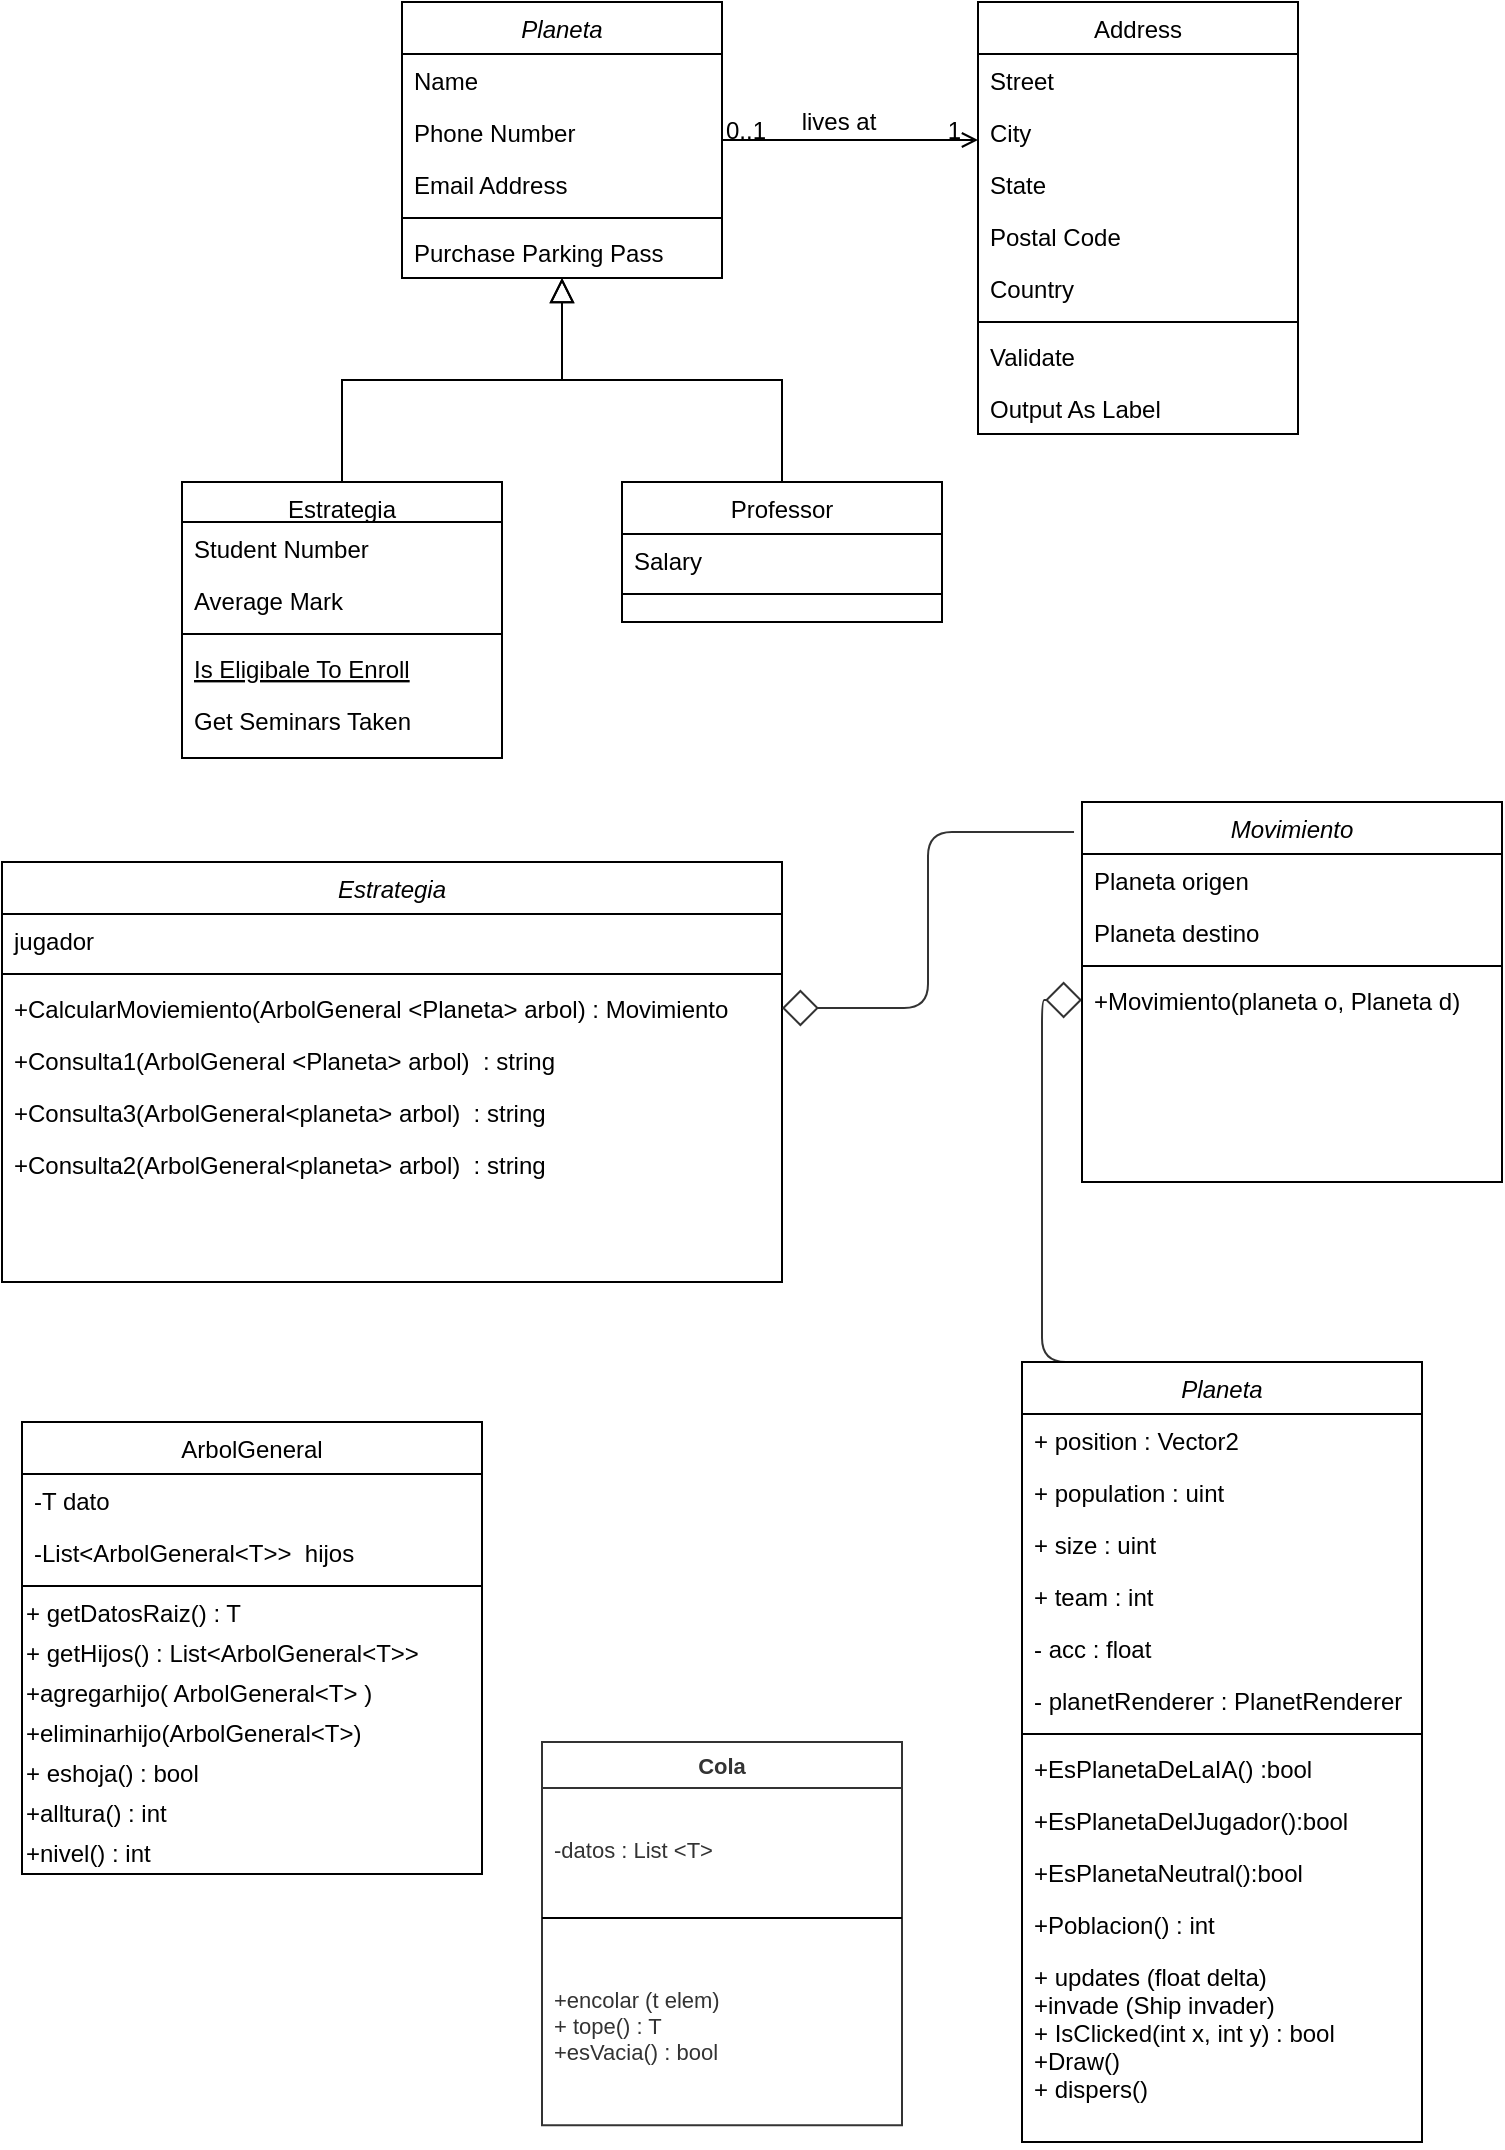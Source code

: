 <mxfile version="13.2.2" type="device"><diagram id="C5RBs43oDa-KdzZeNtuy" name="Page-1"><mxGraphModel dx="972" dy="510" grid="1" gridSize="10" guides="1" tooltips="1" connect="1" arrows="1" fold="1" page="1" pageScale="1" pageWidth="827" pageHeight="1169" math="0" shadow="0"><root><mxCell id="WIyWlLk6GJQsqaUBKTNV-0"/><mxCell id="WIyWlLk6GJQsqaUBKTNV-1" parent="WIyWlLk6GJQsqaUBKTNV-0"/><mxCell id="zkfFHV4jXpPFQw0GAbJ--0" value="Planeta" style="swimlane;fontStyle=2;align=center;verticalAlign=top;childLayout=stackLayout;horizontal=1;startSize=26;horizontalStack=0;resizeParent=1;resizeLast=0;collapsible=1;marginBottom=0;rounded=0;shadow=0;strokeWidth=1;" parent="WIyWlLk6GJQsqaUBKTNV-1" vertex="1"><mxGeometry x="220" y="120" width="160" height="138" as="geometry"><mxRectangle x="230" y="140" width="160" height="26" as="alternateBounds"/></mxGeometry></mxCell><mxCell id="zkfFHV4jXpPFQw0GAbJ--1" value="Name" style="text;align=left;verticalAlign=top;spacingLeft=4;spacingRight=4;overflow=hidden;rotatable=0;points=[[0,0.5],[1,0.5]];portConstraint=eastwest;" parent="zkfFHV4jXpPFQw0GAbJ--0" vertex="1"><mxGeometry y="26" width="160" height="26" as="geometry"/></mxCell><mxCell id="zkfFHV4jXpPFQw0GAbJ--2" value="Phone Number" style="text;align=left;verticalAlign=top;spacingLeft=4;spacingRight=4;overflow=hidden;rotatable=0;points=[[0,0.5],[1,0.5]];portConstraint=eastwest;rounded=0;shadow=0;html=0;" parent="zkfFHV4jXpPFQw0GAbJ--0" vertex="1"><mxGeometry y="52" width="160" height="26" as="geometry"/></mxCell><mxCell id="zkfFHV4jXpPFQw0GAbJ--3" value="Email Address" style="text;align=left;verticalAlign=top;spacingLeft=4;spacingRight=4;overflow=hidden;rotatable=0;points=[[0,0.5],[1,0.5]];portConstraint=eastwest;rounded=0;shadow=0;html=0;" parent="zkfFHV4jXpPFQw0GAbJ--0" vertex="1"><mxGeometry y="78" width="160" height="26" as="geometry"/></mxCell><mxCell id="zkfFHV4jXpPFQw0GAbJ--4" value="" style="line;html=1;strokeWidth=1;align=left;verticalAlign=middle;spacingTop=-1;spacingLeft=3;spacingRight=3;rotatable=0;labelPosition=right;points=[];portConstraint=eastwest;" parent="zkfFHV4jXpPFQw0GAbJ--0" vertex="1"><mxGeometry y="104" width="160" height="8" as="geometry"/></mxCell><mxCell id="zkfFHV4jXpPFQw0GAbJ--5" value="Purchase Parking Pass" style="text;align=left;verticalAlign=top;spacingLeft=4;spacingRight=4;overflow=hidden;rotatable=0;points=[[0,0.5],[1,0.5]];portConstraint=eastwest;" parent="zkfFHV4jXpPFQw0GAbJ--0" vertex="1"><mxGeometry y="112" width="160" height="26" as="geometry"/></mxCell><mxCell id="zkfFHV4jXpPFQw0GAbJ--12" value="" style="endArrow=block;endSize=10;endFill=0;shadow=0;strokeWidth=1;rounded=0;edgeStyle=elbowEdgeStyle;elbow=vertical;" parent="WIyWlLk6GJQsqaUBKTNV-1" source="zkfFHV4jXpPFQw0GAbJ--6" target="zkfFHV4jXpPFQw0GAbJ--0" edge="1"><mxGeometry width="160" relative="1" as="geometry"><mxPoint x="200" y="203" as="sourcePoint"/><mxPoint x="200" y="203" as="targetPoint"/></mxGeometry></mxCell><mxCell id="zkfFHV4jXpPFQw0GAbJ--13" value="Professor" style="swimlane;fontStyle=0;align=center;verticalAlign=top;childLayout=stackLayout;horizontal=1;startSize=26;horizontalStack=0;resizeParent=1;resizeLast=0;collapsible=1;marginBottom=0;rounded=0;shadow=0;strokeWidth=1;" parent="WIyWlLk6GJQsqaUBKTNV-1" vertex="1"><mxGeometry x="330" y="360" width="160" height="70" as="geometry"><mxRectangle x="340" y="380" width="170" height="26" as="alternateBounds"/></mxGeometry></mxCell><mxCell id="zkfFHV4jXpPFQw0GAbJ--14" value="Salary" style="text;align=left;verticalAlign=top;spacingLeft=4;spacingRight=4;overflow=hidden;rotatable=0;points=[[0,0.5],[1,0.5]];portConstraint=eastwest;" parent="zkfFHV4jXpPFQw0GAbJ--13" vertex="1"><mxGeometry y="26" width="160" height="26" as="geometry"/></mxCell><mxCell id="zkfFHV4jXpPFQw0GAbJ--15" value="" style="line;html=1;strokeWidth=1;align=left;verticalAlign=middle;spacingTop=-1;spacingLeft=3;spacingRight=3;rotatable=0;labelPosition=right;points=[];portConstraint=eastwest;" parent="zkfFHV4jXpPFQw0GAbJ--13" vertex="1"><mxGeometry y="52" width="160" height="8" as="geometry"/></mxCell><mxCell id="zkfFHV4jXpPFQw0GAbJ--16" value="" style="endArrow=block;endSize=10;endFill=0;shadow=0;strokeWidth=1;rounded=0;edgeStyle=elbowEdgeStyle;elbow=vertical;" parent="WIyWlLk6GJQsqaUBKTNV-1" source="zkfFHV4jXpPFQw0GAbJ--13" target="zkfFHV4jXpPFQw0GAbJ--0" edge="1"><mxGeometry width="160" relative="1" as="geometry"><mxPoint x="210" y="373" as="sourcePoint"/><mxPoint x="310" y="271" as="targetPoint"/></mxGeometry></mxCell><mxCell id="zkfFHV4jXpPFQw0GAbJ--17" value="Address" style="swimlane;fontStyle=0;align=center;verticalAlign=top;childLayout=stackLayout;horizontal=1;startSize=26;horizontalStack=0;resizeParent=1;resizeLast=0;collapsible=1;marginBottom=0;rounded=0;shadow=0;strokeWidth=1;" parent="WIyWlLk6GJQsqaUBKTNV-1" vertex="1"><mxGeometry x="508" y="120" width="160" height="216" as="geometry"><mxRectangle x="550" y="140" width="160" height="26" as="alternateBounds"/></mxGeometry></mxCell><mxCell id="zkfFHV4jXpPFQw0GAbJ--18" value="Street" style="text;align=left;verticalAlign=top;spacingLeft=4;spacingRight=4;overflow=hidden;rotatable=0;points=[[0,0.5],[1,0.5]];portConstraint=eastwest;" parent="zkfFHV4jXpPFQw0GAbJ--17" vertex="1"><mxGeometry y="26" width="160" height="26" as="geometry"/></mxCell><mxCell id="zkfFHV4jXpPFQw0GAbJ--19" value="City" style="text;align=left;verticalAlign=top;spacingLeft=4;spacingRight=4;overflow=hidden;rotatable=0;points=[[0,0.5],[1,0.5]];portConstraint=eastwest;rounded=0;shadow=0;html=0;" parent="zkfFHV4jXpPFQw0GAbJ--17" vertex="1"><mxGeometry y="52" width="160" height="26" as="geometry"/></mxCell><mxCell id="zkfFHV4jXpPFQw0GAbJ--20" value="State" style="text;align=left;verticalAlign=top;spacingLeft=4;spacingRight=4;overflow=hidden;rotatable=0;points=[[0,0.5],[1,0.5]];portConstraint=eastwest;rounded=0;shadow=0;html=0;" parent="zkfFHV4jXpPFQw0GAbJ--17" vertex="1"><mxGeometry y="78" width="160" height="26" as="geometry"/></mxCell><mxCell id="zkfFHV4jXpPFQw0GAbJ--21" value="Postal Code" style="text;align=left;verticalAlign=top;spacingLeft=4;spacingRight=4;overflow=hidden;rotatable=0;points=[[0,0.5],[1,0.5]];portConstraint=eastwest;rounded=0;shadow=0;html=0;" parent="zkfFHV4jXpPFQw0GAbJ--17" vertex="1"><mxGeometry y="104" width="160" height="26" as="geometry"/></mxCell><mxCell id="zkfFHV4jXpPFQw0GAbJ--22" value="Country" style="text;align=left;verticalAlign=top;spacingLeft=4;spacingRight=4;overflow=hidden;rotatable=0;points=[[0,0.5],[1,0.5]];portConstraint=eastwest;rounded=0;shadow=0;html=0;" parent="zkfFHV4jXpPFQw0GAbJ--17" vertex="1"><mxGeometry y="130" width="160" height="26" as="geometry"/></mxCell><mxCell id="zkfFHV4jXpPFQw0GAbJ--23" value="" style="line;html=1;strokeWidth=1;align=left;verticalAlign=middle;spacingTop=-1;spacingLeft=3;spacingRight=3;rotatable=0;labelPosition=right;points=[];portConstraint=eastwest;" parent="zkfFHV4jXpPFQw0GAbJ--17" vertex="1"><mxGeometry y="156" width="160" height="8" as="geometry"/></mxCell><mxCell id="zkfFHV4jXpPFQw0GAbJ--24" value="Validate" style="text;align=left;verticalAlign=top;spacingLeft=4;spacingRight=4;overflow=hidden;rotatable=0;points=[[0,0.5],[1,0.5]];portConstraint=eastwest;" parent="zkfFHV4jXpPFQw0GAbJ--17" vertex="1"><mxGeometry y="164" width="160" height="26" as="geometry"/></mxCell><mxCell id="zkfFHV4jXpPFQw0GAbJ--25" value="Output As Label" style="text;align=left;verticalAlign=top;spacingLeft=4;spacingRight=4;overflow=hidden;rotatable=0;points=[[0,0.5],[1,0.5]];portConstraint=eastwest;" parent="zkfFHV4jXpPFQw0GAbJ--17" vertex="1"><mxGeometry y="190" width="160" height="26" as="geometry"/></mxCell><mxCell id="zkfFHV4jXpPFQw0GAbJ--26" value="" style="endArrow=open;shadow=0;strokeWidth=1;strokeColor=#000000;rounded=0;endFill=1;edgeStyle=elbowEdgeStyle;elbow=vertical;" parent="WIyWlLk6GJQsqaUBKTNV-1" source="zkfFHV4jXpPFQw0GAbJ--0" target="zkfFHV4jXpPFQw0GAbJ--17" edge="1"><mxGeometry x="0.5" y="41" relative="1" as="geometry"><mxPoint x="380" y="192" as="sourcePoint"/><mxPoint x="540" y="192" as="targetPoint"/><mxPoint x="-40" y="32" as="offset"/></mxGeometry></mxCell><mxCell id="zkfFHV4jXpPFQw0GAbJ--27" value="0..1" style="resizable=0;align=left;verticalAlign=bottom;labelBackgroundColor=none;fontSize=12;" parent="zkfFHV4jXpPFQw0GAbJ--26" connectable="0" vertex="1"><mxGeometry x="-1" relative="1" as="geometry"><mxPoint y="4" as="offset"/></mxGeometry></mxCell><mxCell id="zkfFHV4jXpPFQw0GAbJ--28" value="1" style="resizable=0;align=right;verticalAlign=bottom;labelBackgroundColor=none;fontSize=12;" parent="zkfFHV4jXpPFQw0GAbJ--26" connectable="0" vertex="1"><mxGeometry x="1" relative="1" as="geometry"><mxPoint x="-7" y="4" as="offset"/></mxGeometry></mxCell><mxCell id="zkfFHV4jXpPFQw0GAbJ--29" value="lives at" style="text;html=1;resizable=0;points=[];;align=center;verticalAlign=middle;labelBackgroundColor=none;rounded=0;shadow=0;strokeWidth=1;fontSize=12;" parent="zkfFHV4jXpPFQw0GAbJ--26" vertex="1" connectable="0"><mxGeometry x="0.5" y="49" relative="1" as="geometry"><mxPoint x="-38" y="40" as="offset"/></mxGeometry></mxCell><mxCell id="zkfFHV4jXpPFQw0GAbJ--6" value="Estrategia" style="swimlane;fontStyle=0;align=center;verticalAlign=top;childLayout=stackLayout;horizontal=1;startSize=20;horizontalStack=0;resizeParent=1;resizeLast=0;collapsible=1;marginBottom=0;rounded=0;shadow=0;strokeWidth=1;" parent="WIyWlLk6GJQsqaUBKTNV-1" vertex="1"><mxGeometry x="110" y="360" width="160" height="138" as="geometry"><mxRectangle x="130" y="380" width="160" height="26" as="alternateBounds"/></mxGeometry></mxCell><mxCell id="zkfFHV4jXpPFQw0GAbJ--7" value="Student Number" style="text;align=left;verticalAlign=top;spacingLeft=4;spacingRight=4;overflow=hidden;rotatable=0;points=[[0,0.5],[1,0.5]];portConstraint=eastwest;" parent="zkfFHV4jXpPFQw0GAbJ--6" vertex="1"><mxGeometry y="20" width="160" height="26" as="geometry"/></mxCell><mxCell id="zkfFHV4jXpPFQw0GAbJ--8" value="Average Mark" style="text;align=left;verticalAlign=top;spacingLeft=4;spacingRight=4;overflow=hidden;rotatable=0;points=[[0,0.5],[1,0.5]];portConstraint=eastwest;rounded=0;shadow=0;html=0;" parent="zkfFHV4jXpPFQw0GAbJ--6" vertex="1"><mxGeometry y="46" width="160" height="26" as="geometry"/></mxCell><mxCell id="zkfFHV4jXpPFQw0GAbJ--9" value="" style="line;html=1;strokeWidth=1;align=left;verticalAlign=middle;spacingTop=-1;spacingLeft=3;spacingRight=3;rotatable=0;labelPosition=right;points=[];portConstraint=eastwest;" parent="zkfFHV4jXpPFQw0GAbJ--6" vertex="1"><mxGeometry y="72" width="160" height="8" as="geometry"/></mxCell><mxCell id="zkfFHV4jXpPFQw0GAbJ--10" value="Is Eligibale To Enroll" style="text;align=left;verticalAlign=top;spacingLeft=4;spacingRight=4;overflow=hidden;rotatable=0;points=[[0,0.5],[1,0.5]];portConstraint=eastwest;fontStyle=4" parent="zkfFHV4jXpPFQw0GAbJ--6" vertex="1"><mxGeometry y="80" width="160" height="26" as="geometry"/></mxCell><mxCell id="zkfFHV4jXpPFQw0GAbJ--11" value="Get Seminars Taken" style="text;align=left;verticalAlign=top;spacingLeft=4;spacingRight=4;overflow=hidden;rotatable=0;points=[[0,0.5],[1,0.5]];portConstraint=eastwest;" parent="zkfFHV4jXpPFQw0GAbJ--6" vertex="1"><mxGeometry y="106" width="160" height="26" as="geometry"/></mxCell><mxCell id="sq9LErEjhrOdCbwveTCE-52" value="ArbolGeneral" style="swimlane;fontStyle=0;align=center;verticalAlign=top;childLayout=stackLayout;horizontal=1;startSize=26;horizontalStack=0;resizeParent=1;resizeLast=0;collapsible=1;marginBottom=0;rounded=0;shadow=0;strokeWidth=1;" vertex="1" parent="WIyWlLk6GJQsqaUBKTNV-1"><mxGeometry x="30" y="830" width="230" height="226" as="geometry"><mxRectangle x="340" y="380" width="170" height="26" as="alternateBounds"/></mxGeometry></mxCell><mxCell id="sq9LErEjhrOdCbwveTCE-57" value="-T dato" style="text;align=left;verticalAlign=top;spacingLeft=4;spacingRight=4;overflow=hidden;rotatable=0;points=[[0,0.5],[1,0.5]];portConstraint=eastwest;" vertex="1" parent="sq9LErEjhrOdCbwveTCE-52"><mxGeometry y="26" width="230" height="26" as="geometry"/></mxCell><mxCell id="sq9LErEjhrOdCbwveTCE-53" value="-List&lt;ArbolGeneral&lt;T&gt;&gt;  hijos" style="text;align=left;verticalAlign=top;spacingLeft=4;spacingRight=4;overflow=hidden;rotatable=0;points=[[0,0.5],[1,0.5]];portConstraint=eastwest;" vertex="1" parent="sq9LErEjhrOdCbwveTCE-52"><mxGeometry y="52" width="230" height="26" as="geometry"/></mxCell><mxCell id="sq9LErEjhrOdCbwveTCE-55" value="" style="line;html=1;strokeWidth=1;align=left;verticalAlign=middle;spacingTop=-1;spacingLeft=3;spacingRight=3;rotatable=0;labelPosition=right;points=[];portConstraint=eastwest;" vertex="1" parent="sq9LErEjhrOdCbwveTCE-52"><mxGeometry y="78" width="230" height="8" as="geometry"/></mxCell><mxCell id="sq9LErEjhrOdCbwveTCE-69" value="+ getDatosRaiz() : T" style="text;html=1;align=left;verticalAlign=middle;resizable=0;points=[];autosize=1;" vertex="1" parent="sq9LErEjhrOdCbwveTCE-52"><mxGeometry y="86" width="230" height="20" as="geometry"/></mxCell><mxCell id="sq9LErEjhrOdCbwveTCE-67" value="+ getHijos() :&amp;nbsp;List&amp;lt;ArbolGeneral&amp;lt;T&amp;gt;&amp;gt;" style="text;html=1;align=left;verticalAlign=middle;resizable=0;points=[];autosize=1;" vertex="1" parent="sq9LErEjhrOdCbwveTCE-52"><mxGeometry y="106" width="230" height="20" as="geometry"/></mxCell><mxCell id="sq9LErEjhrOdCbwveTCE-58" value="+agregarhijo( ArbolGeneral&amp;lt;T&amp;gt; )" style="text;html=1;align=left;verticalAlign=middle;resizable=0;points=[];autosize=1;" vertex="1" parent="sq9LErEjhrOdCbwveTCE-52"><mxGeometry y="126" width="230" height="20" as="geometry"/></mxCell><mxCell id="sq9LErEjhrOdCbwveTCE-74" value="+eliminarhijo(ArbolGeneral&amp;lt;T&amp;gt;)" style="text;html=1;align=left;verticalAlign=middle;resizable=0;points=[];autosize=1;" vertex="1" parent="sq9LErEjhrOdCbwveTCE-52"><mxGeometry y="146" width="230" height="20" as="geometry"/></mxCell><mxCell id="sq9LErEjhrOdCbwveTCE-76" value="+ eshoja() : bool" style="text;html=1;align=left;verticalAlign=middle;resizable=0;points=[];autosize=1;" vertex="1" parent="sq9LErEjhrOdCbwveTCE-52"><mxGeometry y="166" width="230" height="20" as="geometry"/></mxCell><mxCell id="sq9LErEjhrOdCbwveTCE-77" value="+alltura() : int" style="text;html=1;align=left;verticalAlign=middle;resizable=0;points=[];autosize=1;" vertex="1" parent="sq9LErEjhrOdCbwveTCE-52"><mxGeometry y="186" width="230" height="20" as="geometry"/></mxCell><mxCell id="sq9LErEjhrOdCbwveTCE-75" value="+nivel() : int" style="text;html=1;align=left;verticalAlign=middle;resizable=0;points=[];autosize=1;" vertex="1" parent="sq9LErEjhrOdCbwveTCE-52"><mxGeometry y="206" width="230" height="20" as="geometry"/></mxCell><mxCell id="sq9LErEjhrOdCbwveTCE-29" value="Estrategia" style="swimlane;fontStyle=2;align=center;verticalAlign=top;childLayout=stackLayout;horizontal=1;startSize=26;horizontalStack=0;resizeParent=1;resizeLast=0;collapsible=1;marginBottom=0;rounded=0;shadow=0;strokeWidth=1;" vertex="1" parent="WIyWlLk6GJQsqaUBKTNV-1"><mxGeometry x="20" y="550" width="390" height="210" as="geometry"><mxRectangle x="230" y="140" width="160" height="26" as="alternateBounds"/></mxGeometry></mxCell><mxCell id="sq9LErEjhrOdCbwveTCE-30" value="jugador" style="text;align=left;verticalAlign=top;spacingLeft=4;spacingRight=4;overflow=hidden;rotatable=0;points=[[0,0.5],[1,0.5]];portConstraint=eastwest;" vertex="1" parent="sq9LErEjhrOdCbwveTCE-29"><mxGeometry y="26" width="390" height="26" as="geometry"/></mxCell><mxCell id="sq9LErEjhrOdCbwveTCE-31" value="" style="line;html=1;strokeWidth=1;align=left;verticalAlign=middle;spacingTop=-1;spacingLeft=3;spacingRight=3;rotatable=0;labelPosition=right;points=[];portConstraint=eastwest;" vertex="1" parent="sq9LErEjhrOdCbwveTCE-29"><mxGeometry y="52" width="390" height="8" as="geometry"/></mxCell><mxCell id="sq9LErEjhrOdCbwveTCE-33" value="+CalcularMoviemiento(ArbolGeneral &lt;Planeta&gt; arbol) : Movimiento" style="text;align=left;verticalAlign=top;spacingLeft=4;spacingRight=4;overflow=hidden;rotatable=0;points=[[0,0.5],[1,0.5]];portConstraint=eastwest;" vertex="1" parent="sq9LErEjhrOdCbwveTCE-29"><mxGeometry y="60" width="390" height="26" as="geometry"/></mxCell><mxCell id="sq9LErEjhrOdCbwveTCE-34" value="+Consulta1(ArbolGeneral &lt;Planeta&gt; arbol)  : string" style="text;align=left;verticalAlign=top;spacingLeft=4;spacingRight=4;overflow=hidden;rotatable=0;points=[[0,0.5],[1,0.5]];portConstraint=eastwest;" vertex="1" parent="sq9LErEjhrOdCbwveTCE-29"><mxGeometry y="86" width="390" height="26" as="geometry"/></mxCell><mxCell id="sq9LErEjhrOdCbwveTCE-35" value="+Consulta3(ArbolGeneral&lt;planeta&gt; arbol)  : string" style="text;align=left;verticalAlign=top;spacingLeft=4;spacingRight=4;overflow=hidden;rotatable=0;points=[[0,0.5],[1,0.5]];portConstraint=eastwest;" vertex="1" parent="sq9LErEjhrOdCbwveTCE-29"><mxGeometry y="112" width="390" height="26" as="geometry"/></mxCell><mxCell id="sq9LErEjhrOdCbwveTCE-38" value="+Consulta2(ArbolGeneral&lt;planeta&gt; arbol)  : string" style="text;align=left;verticalAlign=top;spacingLeft=4;spacingRight=4;overflow=hidden;rotatable=0;points=[[0,0.5],[1,0.5]];portConstraint=eastwest;" vertex="1" parent="sq9LErEjhrOdCbwveTCE-29"><mxGeometry y="138" width="390" height="26" as="geometry"/></mxCell><UserObject label="" lucidchartObjectId="2owU15kDiJMX" id="sq9LErEjhrOdCbwveTCE-106"><mxCell style="html=1;jettySize=18;fontSize=11;strokeColor=#333333;strokeOpacity=100;rounded=1;arcSize=24;edgeStyle=elbowEdgeStyle;startArrow=none;;endArrow=diamond;endFill=0;endSize=16;;exitX=-0.019;exitY=0.079;exitDx=0;exitDy=0;exitPerimeter=0;" edge="1" parent="WIyWlLk6GJQsqaUBKTNV-1" source="sq9LErEjhrOdCbwveTCE-39" target="sq9LErEjhrOdCbwveTCE-33"><mxGeometry width="100" height="100" relative="1" as="geometry"><Array as="points"/><mxPoint x="480" y="584" as="sourcePoint"/><mxPoint x="661" y="584" as="targetPoint"/></mxGeometry></mxCell></UserObject><UserObject label="" lucidchartObjectId="2owU15kDiJMX" id="sq9LErEjhrOdCbwveTCE-107"><mxCell style="html=1;jettySize=18;fontSize=11;strokeColor=#333333;strokeOpacity=100;rounded=1;arcSize=24;edgeStyle=elbowEdgeStyle;startArrow=none;;endArrow=diamond;endFill=0;endSize=16;;exitX=0.5;exitY=0;exitDx=0;exitDy=0;entryX=0;entryY=0.5;entryDx=0;entryDy=0;" edge="1" parent="WIyWlLk6GJQsqaUBKTNV-1" source="sq9LErEjhrOdCbwveTCE-14" target="sq9LErEjhrOdCbwveTCE-42"><mxGeometry width="100" height="100" relative="1" as="geometry"><Array as="points"><mxPoint x="540" y="760"/><mxPoint x="480" y="700"/></Array><mxPoint x="556.01" y="575.01" as="sourcePoint"/><mxPoint x="420" y="633" as="targetPoint"/></mxGeometry></mxCell></UserObject><mxCell id="sq9LErEjhrOdCbwveTCE-14" value="Planeta" style="swimlane;fontStyle=2;align=center;verticalAlign=top;childLayout=stackLayout;horizontal=1;startSize=26;horizontalStack=0;resizeParent=1;resizeLast=0;collapsible=1;marginBottom=0;rounded=0;shadow=0;strokeWidth=1;" vertex="1" parent="WIyWlLk6GJQsqaUBKTNV-1"><mxGeometry x="530" y="800" width="200" height="390" as="geometry"><mxRectangle x="60" y="610" width="160" height="26" as="alternateBounds"/></mxGeometry></mxCell><mxCell id="sq9LErEjhrOdCbwveTCE-79" value="+ position : Vector2" style="text;align=left;verticalAlign=top;spacingLeft=4;spacingRight=4;overflow=hidden;rotatable=0;points=[[0,0.5],[1,0.5]];portConstraint=eastwest;" vertex="1" parent="sq9LErEjhrOdCbwveTCE-14"><mxGeometry y="26" width="200" height="26" as="geometry"/></mxCell><mxCell id="sq9LErEjhrOdCbwveTCE-80" value="+ population : uint" style="text;align=left;verticalAlign=top;spacingLeft=4;spacingRight=4;overflow=hidden;rotatable=0;points=[[0,0.5],[1,0.5]];portConstraint=eastwest;" vertex="1" parent="sq9LErEjhrOdCbwveTCE-14"><mxGeometry y="52" width="200" height="26" as="geometry"/></mxCell><mxCell id="sq9LErEjhrOdCbwveTCE-81" value="+ size : uint" style="text;align=left;verticalAlign=top;spacingLeft=4;spacingRight=4;overflow=hidden;rotatable=0;points=[[0,0.5],[1,0.5]];portConstraint=eastwest;" vertex="1" parent="sq9LErEjhrOdCbwveTCE-14"><mxGeometry y="78" width="200" height="26" as="geometry"/></mxCell><mxCell id="sq9LErEjhrOdCbwveTCE-82" value="+ team : int" style="text;align=left;verticalAlign=top;spacingLeft=4;spacingRight=4;overflow=hidden;rotatable=0;points=[[0,0.5],[1,0.5]];portConstraint=eastwest;" vertex="1" parent="sq9LErEjhrOdCbwveTCE-14"><mxGeometry y="104" width="200" height="26" as="geometry"/></mxCell><mxCell id="sq9LErEjhrOdCbwveTCE-83" value="- acc : float" style="text;align=left;verticalAlign=top;spacingLeft=4;spacingRight=4;overflow=hidden;rotatable=0;points=[[0,0.5],[1,0.5]];portConstraint=eastwest;" vertex="1" parent="sq9LErEjhrOdCbwveTCE-14"><mxGeometry y="130" width="200" height="26" as="geometry"/></mxCell><mxCell id="sq9LErEjhrOdCbwveTCE-78" value="- planetRenderer : PlanetRenderer" style="text;align=left;verticalAlign=top;spacingLeft=4;spacingRight=4;overflow=hidden;rotatable=0;points=[[0,0.5],[1,0.5]];portConstraint=eastwest;" vertex="1" parent="sq9LErEjhrOdCbwveTCE-14"><mxGeometry y="156" width="200" height="26" as="geometry"/></mxCell><mxCell id="sq9LErEjhrOdCbwveTCE-18" value="" style="line;html=1;strokeWidth=1;align=left;verticalAlign=middle;spacingTop=-1;spacingLeft=3;spacingRight=3;rotatable=0;labelPosition=right;points=[];portConstraint=eastwest;" vertex="1" parent="sq9LErEjhrOdCbwveTCE-14"><mxGeometry y="182" width="200" height="8" as="geometry"/></mxCell><mxCell id="sq9LErEjhrOdCbwveTCE-21" value="+EsPlanetaDeLaIA() :bool" style="text;align=left;verticalAlign=top;spacingLeft=4;spacingRight=4;overflow=hidden;rotatable=0;points=[[0,0.5],[1,0.5]];portConstraint=eastwest;" vertex="1" parent="sq9LErEjhrOdCbwveTCE-14"><mxGeometry y="190" width="200" height="26" as="geometry"/></mxCell><mxCell id="sq9LErEjhrOdCbwveTCE-23" value="+EsPlanetaDelJugador():bool" style="text;align=left;verticalAlign=top;spacingLeft=4;spacingRight=4;overflow=hidden;rotatable=0;points=[[0,0.5],[1,0.5]];portConstraint=eastwest;" vertex="1" parent="sq9LErEjhrOdCbwveTCE-14"><mxGeometry y="216" width="200" height="26" as="geometry"/></mxCell><mxCell id="sq9LErEjhrOdCbwveTCE-24" value="+EsPlanetaNeutral():bool" style="text;align=left;verticalAlign=top;spacingLeft=4;spacingRight=4;overflow=hidden;rotatable=0;points=[[0,0.5],[1,0.5]];portConstraint=eastwest;" vertex="1" parent="sq9LErEjhrOdCbwveTCE-14"><mxGeometry y="242" width="200" height="26" as="geometry"/></mxCell><mxCell id="sq9LErEjhrOdCbwveTCE-84" value="+Poblacion() : int" style="text;align=left;verticalAlign=top;spacingLeft=4;spacingRight=4;overflow=hidden;rotatable=0;points=[[0,0.5],[1,0.5]];portConstraint=eastwest;" vertex="1" parent="sq9LErEjhrOdCbwveTCE-14"><mxGeometry y="268" width="200" height="26" as="geometry"/></mxCell><mxCell id="sq9LErEjhrOdCbwveTCE-19" value="+ updates (float delta)&#10;+invade (Ship invader)&#10;+ IsClicked(int x, int y) : bool&#10;+Draw()&#10;+ dispers()" style="text;align=left;verticalAlign=top;spacingLeft=4;spacingRight=4;overflow=hidden;rotatable=0;points=[[0,0.5],[1,0.5]];portConstraint=eastwest;" vertex="1" parent="sq9LErEjhrOdCbwveTCE-14"><mxGeometry y="294" width="200" height="96" as="geometry"/></mxCell><mxCell id="sq9LErEjhrOdCbwveTCE-39" value="Movimiento" style="swimlane;fontStyle=2;align=center;verticalAlign=top;childLayout=stackLayout;horizontal=1;startSize=26;horizontalStack=0;resizeParent=1;resizeLast=0;collapsible=1;marginBottom=0;rounded=0;shadow=0;strokeWidth=1;" vertex="1" parent="WIyWlLk6GJQsqaUBKTNV-1"><mxGeometry x="560" y="520" width="210" height="190" as="geometry"><mxRectangle x="230" y="140" width="160" height="26" as="alternateBounds"/></mxGeometry></mxCell><mxCell id="sq9LErEjhrOdCbwveTCE-51" value="Planeta origen" style="text;align=left;verticalAlign=top;spacingLeft=4;spacingRight=4;overflow=hidden;rotatable=0;points=[[0,0.5],[1,0.5]];portConstraint=eastwest;" vertex="1" parent="sq9LErEjhrOdCbwveTCE-39"><mxGeometry y="26" width="210" height="26" as="geometry"/></mxCell><mxCell id="sq9LErEjhrOdCbwveTCE-40" value="Planeta destino" style="text;align=left;verticalAlign=top;spacingLeft=4;spacingRight=4;overflow=hidden;rotatable=0;points=[[0,0.5],[1,0.5]];portConstraint=eastwest;" vertex="1" parent="sq9LErEjhrOdCbwveTCE-39"><mxGeometry y="52" width="210" height="26" as="geometry"/></mxCell><mxCell id="sq9LErEjhrOdCbwveTCE-41" value="" style="line;html=1;strokeWidth=1;align=left;verticalAlign=middle;spacingTop=-1;spacingLeft=3;spacingRight=3;rotatable=0;labelPosition=right;points=[];portConstraint=eastwest;" vertex="1" parent="sq9LErEjhrOdCbwveTCE-39"><mxGeometry y="78" width="210" height="8" as="geometry"/></mxCell><mxCell id="sq9LErEjhrOdCbwveTCE-42" value="+Movimiento(planeta o, Planeta d)" style="text;align=left;verticalAlign=top;spacingLeft=4;spacingRight=4;overflow=hidden;rotatable=0;points=[[0,0.5],[1,0.5]];portConstraint=eastwest;" vertex="1" parent="sq9LErEjhrOdCbwveTCE-39"><mxGeometry y="86" width="210" height="26" as="geometry"/></mxCell><mxCell id="sq9LErEjhrOdCbwveTCE-63" value="Cola" style="html=1;whiteSpace=wrap;swimlane;childLayout=stackLayout;horizontal=1;startSize=23;horizontalStack=0;resizeParent=1;resizeParentMax=0;resizeLast=0;collapsible=0;marginBottom=0;swimlaneFillColor=#ffffff;startSize=23;fontSize=11;fontColor=#333333;fontStyle=1;spacing=0;strokeColor=#333333;strokeOpacity=100;" vertex="1" parent="WIyWlLk6GJQsqaUBKTNV-1"><mxGeometry x="290" y="990" width="180" height="191.6" as="geometry"/></mxCell><mxCell id="sq9LErEjhrOdCbwveTCE-64" value="-datos : List &amp;lt;T&amp;gt;" style="part=1;html=1;resizeHeight=0;strokeColor=none;fillColor=none;align=left;verticalAlign=middle;spacingLeft=4;spacingRight=4;overflow=hidden;rotatable=0;points=[[0,0.5],[1,0.5]];portConstraint=eastwest;swimlaneFillColor=#ffffff;strokeOpacity=100;fontSize=11;fontColor=#333333;" vertex="1" parent="sq9LErEjhrOdCbwveTCE-63"><mxGeometry y="23" width="180" height="61" as="geometry"/></mxCell><mxCell id="sq9LErEjhrOdCbwveTCE-65" value="" style="line;strokeWidth=1;fillColor=none;align=left;verticalAlign=middle;spacingTop=-1;spacingLeft=3;spacingRight=3;rotatable=0;labelPosition=right;points=[];portConstraint=eastwest;" vertex="1" parent="sq9LErEjhrOdCbwveTCE-63"><mxGeometry y="84" width="180" height="8" as="geometry"/></mxCell><mxCell id="sq9LErEjhrOdCbwveTCE-66" value="+encolar (t elem)&lt;br&gt;+ tope() : T&lt;br&gt;+esVacia() : bool&amp;nbsp;" style="part=1;html=1;resizeHeight=0;strokeColor=none;fillColor=none;align=left;verticalAlign=middle;spacingLeft=4;spacingRight=4;overflow=hidden;rotatable=0;points=[[0,0.5],[1,0.5]];portConstraint=eastwest;swimlaneFillColor=#ffffff;strokeOpacity=100;fontSize=11;fontColor=#333333;" vertex="1" parent="sq9LErEjhrOdCbwveTCE-63"><mxGeometry y="92" width="180" height="99.6" as="geometry"/></mxCell></root></mxGraphModel></diagram></mxfile>